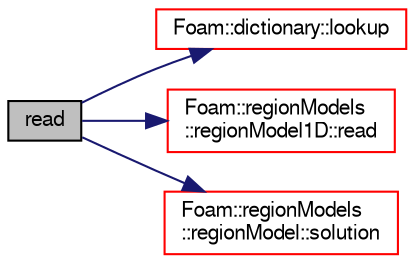 digraph "read"
{
  bgcolor="transparent";
  edge [fontname="FreeSans",fontsize="10",labelfontname="FreeSans",labelfontsize="10"];
  node [fontname="FreeSans",fontsize="10",shape=record];
  rankdir="LR";
  Node370 [label="read",height=0.2,width=0.4,color="black", fillcolor="grey75", style="filled", fontcolor="black"];
  Node370 -> Node371 [color="midnightblue",fontsize="10",style="solid",fontname="FreeSans"];
  Node371 [label="Foam::dictionary::lookup",height=0.2,width=0.4,color="red",URL="$a26014.html#a6a0727fa523e48977e27348663def509",tooltip="Find and return an entry data stream. "];
  Node370 -> Node673 [color="midnightblue",fontsize="10",style="solid",fontname="FreeSans"];
  Node673 [label="Foam::regionModels\l::regionModel1D::read",height=0.2,width=0.4,color="red",URL="$a29002.html#af816873151ddb0126e98bb2f914d8ed5",tooltip="Read control parameters from dictionary. "];
  Node370 -> Node675 [color="midnightblue",fontsize="10",style="solid",fontname="FreeSans"];
  Node675 [label="Foam::regionModels\l::regionModel::solution",height=0.2,width=0.4,color="red",URL="$a28998.html#a20d38af10474fb7b2531fc9cf63cd67c",tooltip="Return the solution dictionary. "];
}

